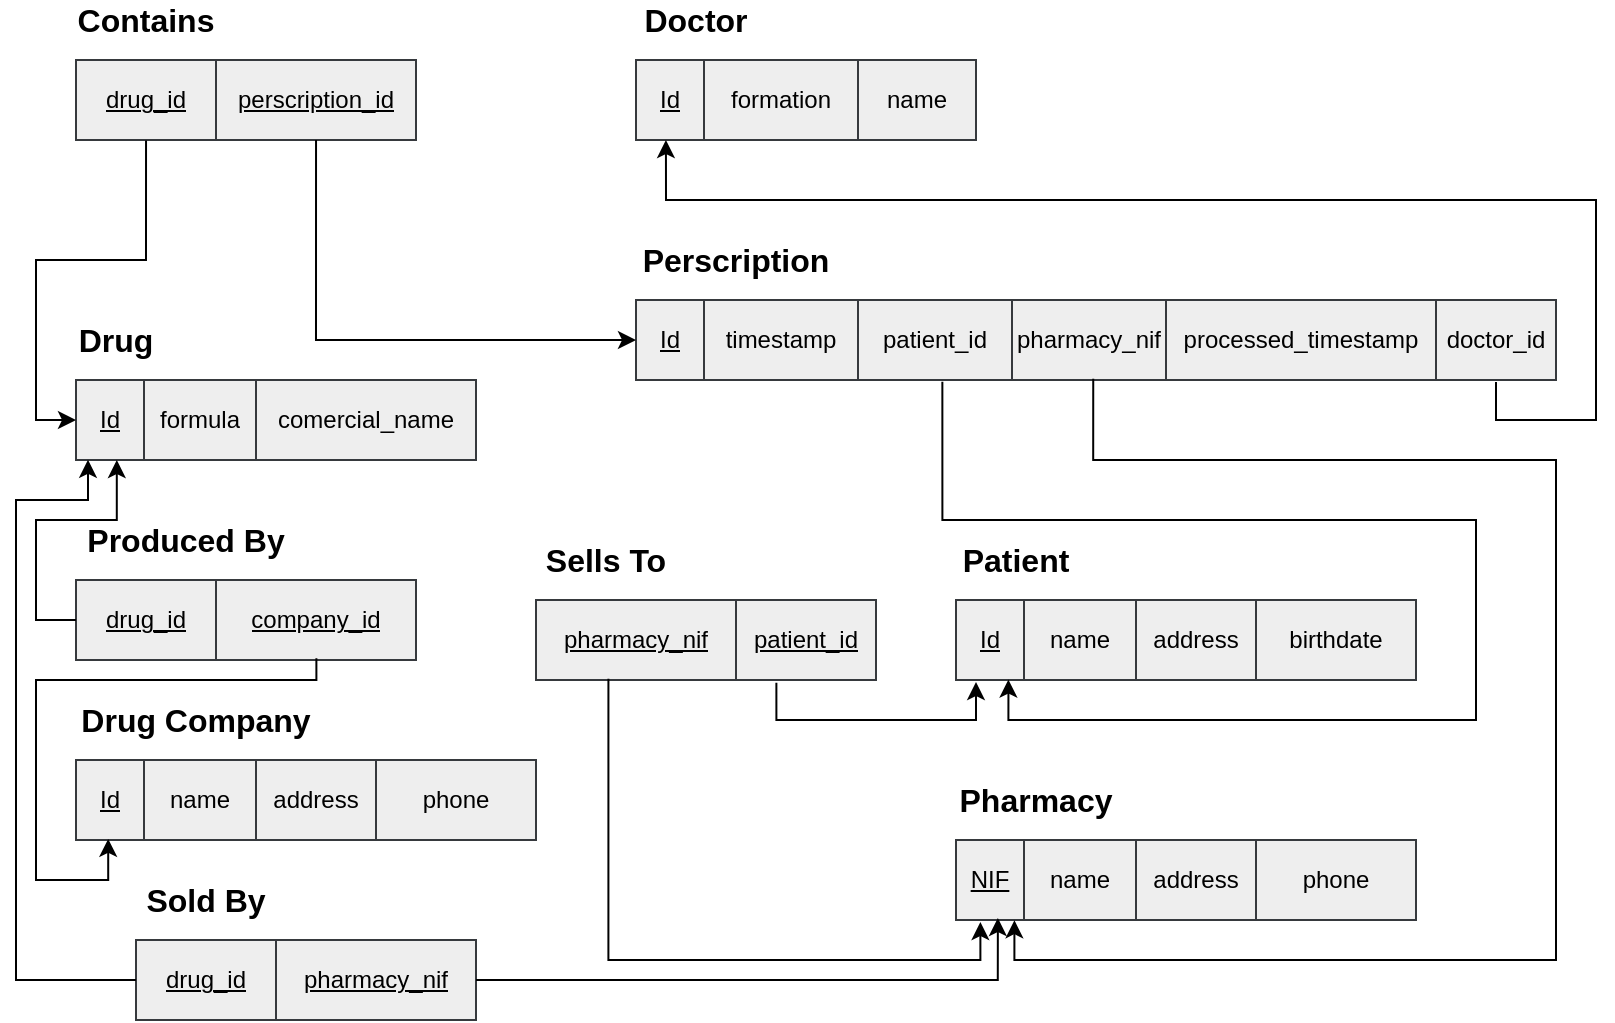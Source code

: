 <mxfile version="14.5.1" type="device"><diagram id="awQnCeHu5diEvYcB-MYF" name="Page-1"><mxGraphModel dx="302" dy="224" grid="1" gridSize="10" guides="1" tooltips="1" connect="1" arrows="1" fold="1" page="1" pageScale="1" pageWidth="827" pageHeight="600" math="0" shadow="0"><root><mxCell id="0"/><mxCell id="1" parent="0"/><mxCell id="sPOk5662qX4cxHoraNVg-1" value="" style="shape=table;html=1;whiteSpace=wrap;startSize=0;container=1;collapsible=0;childLayout=tableLayout;fillColor=#eeeeee;strokeColor=#36393d;" parent="1" vertex="1"><mxGeometry x="320" y="80" width="170" height="40" as="geometry"/></mxCell><mxCell id="sPOk5662qX4cxHoraNVg-2" value="" style="shape=partialRectangle;html=1;whiteSpace=wrap;collapsible=0;dropTarget=0;pointerEvents=0;fillColor=none;top=0;left=0;bottom=0;right=0;points=[[0,0.5],[1,0.5]];portConstraint=eastwest;" parent="sPOk5662qX4cxHoraNVg-1" vertex="1"><mxGeometry width="170" height="40" as="geometry"/></mxCell><mxCell id="sPOk5662qX4cxHoraNVg-3" value="&lt;u&gt;Id&lt;/u&gt;" style="shape=partialRectangle;html=1;whiteSpace=wrap;connectable=0;fillColor=none;top=0;left=0;bottom=0;right=0;overflow=hidden;" parent="sPOk5662qX4cxHoraNVg-2" vertex="1"><mxGeometry width="34" height="40" as="geometry"/></mxCell><mxCell id="sPOk5662qX4cxHoraNVg-4" value="formation" style="shape=partialRectangle;html=1;whiteSpace=wrap;connectable=0;fillColor=none;top=0;left=0;bottom=0;right=0;overflow=hidden;" parent="sPOk5662qX4cxHoraNVg-2" vertex="1"><mxGeometry x="34" width="77" height="40" as="geometry"/></mxCell><mxCell id="sPOk5662qX4cxHoraNVg-5" value="name" style="shape=partialRectangle;html=1;whiteSpace=wrap;connectable=0;fillColor=none;top=0;left=0;bottom=0;right=0;overflow=hidden;" parent="sPOk5662qX4cxHoraNVg-2" vertex="1"><mxGeometry x="111" width="59" height="40" as="geometry"/></mxCell><mxCell id="sPOk5662qX4cxHoraNVg-6" value="&lt;span style=&quot;font-size: 16px&quot;&gt;&lt;b&gt;Doctor&lt;/b&gt;&lt;/span&gt;" style="text;html=1;strokeColor=none;fillColor=none;align=center;verticalAlign=middle;whiteSpace=wrap;rounded=0;" parent="1" vertex="1"><mxGeometry x="320" y="50" width="60" height="20" as="geometry"/></mxCell><mxCell id="kJ5_Qsa9cfAEKe3kq9mb-2" value="" style="shape=table;html=1;whiteSpace=wrap;startSize=0;container=1;collapsible=0;childLayout=tableLayout;fillColor=#eeeeee;strokeColor=#36393d;" parent="1" vertex="1"><mxGeometry x="320" y="200" width="460" height="40" as="geometry"/></mxCell><mxCell id="kJ5_Qsa9cfAEKe3kq9mb-3" value="" style="shape=partialRectangle;html=1;whiteSpace=wrap;collapsible=0;dropTarget=0;pointerEvents=0;fillColor=none;top=0;left=0;bottom=0;right=0;points=[[0,0.5],[1,0.5]];portConstraint=eastwest;" parent="kJ5_Qsa9cfAEKe3kq9mb-2" vertex="1"><mxGeometry width="460" height="40" as="geometry"/></mxCell><mxCell id="kJ5_Qsa9cfAEKe3kq9mb-4" value="&lt;u&gt;Id&lt;/u&gt;" style="shape=partialRectangle;html=1;whiteSpace=wrap;connectable=0;fillColor=none;top=0;left=0;bottom=0;right=0;overflow=hidden;" parent="kJ5_Qsa9cfAEKe3kq9mb-3" vertex="1"><mxGeometry width="34" height="40" as="geometry"/></mxCell><mxCell id="kJ5_Qsa9cfAEKe3kq9mb-5" value="timestamp" style="shape=partialRectangle;html=1;whiteSpace=wrap;connectable=0;fillColor=none;top=0;left=0;bottom=0;right=0;overflow=hidden;" parent="kJ5_Qsa9cfAEKe3kq9mb-3" vertex="1"><mxGeometry x="34" width="77" height="40" as="geometry"/></mxCell><mxCell id="kJ5_Qsa9cfAEKe3kq9mb-35" value="patient_id" style="shape=partialRectangle;html=1;whiteSpace=wrap;connectable=0;fillColor=none;top=0;left=0;bottom=0;right=0;overflow=hidden;" parent="kJ5_Qsa9cfAEKe3kq9mb-3" vertex="1"><mxGeometry x="111" width="77" height="40" as="geometry"/></mxCell><mxCell id="kJ5_Qsa9cfAEKe3kq9mb-37" value="pharmacy_nif" style="shape=partialRectangle;html=1;whiteSpace=wrap;connectable=0;fillColor=none;top=0;left=0;bottom=0;right=0;overflow=hidden;" parent="kJ5_Qsa9cfAEKe3kq9mb-3" vertex="1"><mxGeometry x="188" width="77" height="40" as="geometry"/></mxCell><mxCell id="kJ5_Qsa9cfAEKe3kq9mb-54" value="&lt;span&gt;processed_timestamp&lt;/span&gt;" style="shape=partialRectangle;html=1;whiteSpace=wrap;connectable=0;fillColor=none;top=0;left=0;bottom=0;right=0;overflow=hidden;" parent="kJ5_Qsa9cfAEKe3kq9mb-3" vertex="1"><mxGeometry x="265" width="135" height="40" as="geometry"/></mxCell><mxCell id="kJ5_Qsa9cfAEKe3kq9mb-55" value="doctor_id" style="shape=partialRectangle;html=1;whiteSpace=wrap;connectable=0;fillColor=none;top=0;left=0;bottom=0;right=0;overflow=hidden;" parent="kJ5_Qsa9cfAEKe3kq9mb-3" vertex="1"><mxGeometry x="400" width="60" height="40" as="geometry"/></mxCell><mxCell id="kJ5_Qsa9cfAEKe3kq9mb-7" value="&lt;span style=&quot;font-size: 16px&quot;&gt;&lt;b&gt;Perscription&lt;/b&gt;&lt;/span&gt;" style="text;html=1;strokeColor=none;fillColor=none;align=center;verticalAlign=middle;whiteSpace=wrap;rounded=0;" parent="1" vertex="1"><mxGeometry x="320" y="170" width="100" height="20" as="geometry"/></mxCell><mxCell id="kJ5_Qsa9cfAEKe3kq9mb-8" value="" style="shape=table;html=1;whiteSpace=wrap;startSize=0;container=1;collapsible=0;childLayout=tableLayout;fillColor=#eeeeee;strokeColor=#36393d;" parent="1" vertex="1"><mxGeometry x="40" y="240" width="200" height="40" as="geometry"/></mxCell><mxCell id="kJ5_Qsa9cfAEKe3kq9mb-9" value="" style="shape=partialRectangle;html=1;whiteSpace=wrap;collapsible=0;dropTarget=0;pointerEvents=0;fillColor=none;top=0;left=0;bottom=0;right=0;points=[[0,0.5],[1,0.5]];portConstraint=eastwest;" parent="kJ5_Qsa9cfAEKe3kq9mb-8" vertex="1"><mxGeometry width="200" height="40" as="geometry"/></mxCell><mxCell id="kJ5_Qsa9cfAEKe3kq9mb-10" value="&lt;u&gt;Id&lt;/u&gt;" style="shape=partialRectangle;html=1;whiteSpace=wrap;connectable=0;fillColor=none;top=0;left=0;bottom=0;right=0;overflow=hidden;" parent="kJ5_Qsa9cfAEKe3kq9mb-9" vertex="1"><mxGeometry width="34" height="40" as="geometry"/></mxCell><mxCell id="kJ5_Qsa9cfAEKe3kq9mb-11" value="formula" style="shape=partialRectangle;html=1;whiteSpace=wrap;connectable=0;fillColor=none;top=0;left=0;bottom=0;right=0;overflow=hidden;" parent="kJ5_Qsa9cfAEKe3kq9mb-9" vertex="1"><mxGeometry x="34" width="56" height="40" as="geometry"/></mxCell><mxCell id="kJ5_Qsa9cfAEKe3kq9mb-13" value="comercial_name" style="shape=partialRectangle;html=1;whiteSpace=wrap;connectable=0;fillColor=none;top=0;left=0;bottom=0;right=0;overflow=hidden;" parent="kJ5_Qsa9cfAEKe3kq9mb-9" vertex="1"><mxGeometry x="90" width="110" height="40" as="geometry"/></mxCell><mxCell id="kJ5_Qsa9cfAEKe3kq9mb-12" value="&lt;span style=&quot;font-size: 16px&quot;&gt;&lt;b&gt;Drug&lt;/b&gt;&lt;/span&gt;" style="text;html=1;strokeColor=none;fillColor=none;align=center;verticalAlign=middle;whiteSpace=wrap;rounded=0;" parent="1" vertex="1"><mxGeometry x="40" y="210" width="40" height="20" as="geometry"/></mxCell><mxCell id="kJ5_Qsa9cfAEKe3kq9mb-14" value="" style="shape=table;html=1;whiteSpace=wrap;startSize=0;container=1;collapsible=0;childLayout=tableLayout;fillColor=#eeeeee;strokeColor=#36393d;" parent="1" vertex="1"><mxGeometry x="40" y="430" width="230" height="40" as="geometry"/></mxCell><mxCell id="kJ5_Qsa9cfAEKe3kq9mb-15" value="" style="shape=partialRectangle;html=1;whiteSpace=wrap;collapsible=0;dropTarget=0;pointerEvents=0;fillColor=none;top=0;left=0;bottom=0;right=0;points=[[0,0.5],[1,0.5]];portConstraint=eastwest;" parent="kJ5_Qsa9cfAEKe3kq9mb-14" vertex="1"><mxGeometry width="230" height="40" as="geometry"/></mxCell><mxCell id="kJ5_Qsa9cfAEKe3kq9mb-16" value="&lt;u&gt;Id&lt;/u&gt;" style="shape=partialRectangle;html=1;whiteSpace=wrap;connectable=0;fillColor=none;top=0;left=0;bottom=0;right=0;overflow=hidden;" parent="kJ5_Qsa9cfAEKe3kq9mb-15" vertex="1"><mxGeometry width="34" height="40" as="geometry"/></mxCell><mxCell id="kJ5_Qsa9cfAEKe3kq9mb-17" value="name" style="shape=partialRectangle;html=1;whiteSpace=wrap;connectable=0;fillColor=none;top=0;left=0;bottom=0;right=0;overflow=hidden;" parent="kJ5_Qsa9cfAEKe3kq9mb-15" vertex="1"><mxGeometry x="34" width="56" height="40" as="geometry"/></mxCell><mxCell id="kJ5_Qsa9cfAEKe3kq9mb-18" value="address" style="shape=partialRectangle;html=1;whiteSpace=wrap;connectable=0;fillColor=none;top=0;left=0;bottom=0;right=0;overflow=hidden;" parent="kJ5_Qsa9cfAEKe3kq9mb-15" vertex="1"><mxGeometry x="90" width="60" height="40" as="geometry"/></mxCell><mxCell id="kJ5_Qsa9cfAEKe3kq9mb-20" value="phone" style="shape=partialRectangle;html=1;whiteSpace=wrap;connectable=0;fillColor=none;top=0;left=0;bottom=0;right=0;overflow=hidden;" parent="kJ5_Qsa9cfAEKe3kq9mb-15" vertex="1"><mxGeometry x="150" width="80" height="40" as="geometry"/></mxCell><mxCell id="kJ5_Qsa9cfAEKe3kq9mb-19" value="&lt;span style=&quot;font-size: 16px&quot;&gt;&lt;b&gt;Drug Company&lt;/b&gt;&lt;/span&gt;" style="text;html=1;strokeColor=none;fillColor=none;align=center;verticalAlign=middle;whiteSpace=wrap;rounded=0;" parent="1" vertex="1"><mxGeometry x="40" y="400" width="120" height="20" as="geometry"/></mxCell><mxCell id="kJ5_Qsa9cfAEKe3kq9mb-21" value="" style="shape=table;html=1;whiteSpace=wrap;startSize=0;container=1;collapsible=0;childLayout=tableLayout;fillColor=#eeeeee;strokeColor=#36393d;" parent="1" vertex="1"><mxGeometry x="480" y="470" width="230" height="40" as="geometry"/></mxCell><mxCell id="kJ5_Qsa9cfAEKe3kq9mb-22" value="" style="shape=partialRectangle;html=1;whiteSpace=wrap;collapsible=0;dropTarget=0;pointerEvents=0;fillColor=none;top=0;left=0;bottom=0;right=0;points=[[0,0.5],[1,0.5]];portConstraint=eastwest;" parent="kJ5_Qsa9cfAEKe3kq9mb-21" vertex="1"><mxGeometry width="230" height="40" as="geometry"/></mxCell><mxCell id="kJ5_Qsa9cfAEKe3kq9mb-23" value="&lt;u&gt;NIF&lt;/u&gt;" style="shape=partialRectangle;html=1;whiteSpace=wrap;connectable=0;fillColor=none;top=0;left=0;bottom=0;right=0;overflow=hidden;" parent="kJ5_Qsa9cfAEKe3kq9mb-22" vertex="1"><mxGeometry width="34" height="40" as="geometry"/></mxCell><mxCell id="kJ5_Qsa9cfAEKe3kq9mb-24" value="name" style="shape=partialRectangle;html=1;whiteSpace=wrap;connectable=0;fillColor=none;top=0;left=0;bottom=0;right=0;overflow=hidden;" parent="kJ5_Qsa9cfAEKe3kq9mb-22" vertex="1"><mxGeometry x="34" width="56" height="40" as="geometry"/></mxCell><mxCell id="kJ5_Qsa9cfAEKe3kq9mb-25" value="address" style="shape=partialRectangle;html=1;whiteSpace=wrap;connectable=0;fillColor=none;top=0;left=0;bottom=0;right=0;overflow=hidden;" parent="kJ5_Qsa9cfAEKe3kq9mb-22" vertex="1"><mxGeometry x="90" width="60" height="40" as="geometry"/></mxCell><mxCell id="kJ5_Qsa9cfAEKe3kq9mb-26" value="phone" style="shape=partialRectangle;html=1;whiteSpace=wrap;connectable=0;fillColor=none;top=0;left=0;bottom=0;right=0;overflow=hidden;" parent="kJ5_Qsa9cfAEKe3kq9mb-22" vertex="1"><mxGeometry x="150" width="80" height="40" as="geometry"/></mxCell><mxCell id="kJ5_Qsa9cfAEKe3kq9mb-27" value="&lt;span style=&quot;font-size: 16px&quot;&gt;&lt;b&gt;Pharmacy&lt;/b&gt;&lt;/span&gt;" style="text;html=1;strokeColor=none;fillColor=none;align=center;verticalAlign=middle;whiteSpace=wrap;rounded=0;" parent="1" vertex="1"><mxGeometry x="480" y="440" width="80" height="20" as="geometry"/></mxCell><mxCell id="kJ5_Qsa9cfAEKe3kq9mb-28" value="" style="shape=table;html=1;whiteSpace=wrap;startSize=0;container=1;collapsible=0;childLayout=tableLayout;fillColor=#eeeeee;strokeColor=#36393d;" parent="1" vertex="1"><mxGeometry x="480" y="350" width="230" height="40" as="geometry"/></mxCell><mxCell id="kJ5_Qsa9cfAEKe3kq9mb-29" value="" style="shape=partialRectangle;html=1;whiteSpace=wrap;collapsible=0;dropTarget=0;pointerEvents=0;fillColor=none;top=0;left=0;bottom=0;right=0;points=[[0,0.5],[1,0.5]];portConstraint=eastwest;" parent="kJ5_Qsa9cfAEKe3kq9mb-28" vertex="1"><mxGeometry width="230" height="40" as="geometry"/></mxCell><mxCell id="kJ5_Qsa9cfAEKe3kq9mb-30" value="&lt;u&gt;Id&lt;/u&gt;" style="shape=partialRectangle;html=1;whiteSpace=wrap;connectable=0;fillColor=none;top=0;left=0;bottom=0;right=0;overflow=hidden;" parent="kJ5_Qsa9cfAEKe3kq9mb-29" vertex="1"><mxGeometry width="34" height="40" as="geometry"/></mxCell><mxCell id="kJ5_Qsa9cfAEKe3kq9mb-31" value="name" style="shape=partialRectangle;html=1;whiteSpace=wrap;connectable=0;fillColor=none;top=0;left=0;bottom=0;right=0;overflow=hidden;" parent="kJ5_Qsa9cfAEKe3kq9mb-29" vertex="1"><mxGeometry x="34" width="56" height="40" as="geometry"/></mxCell><mxCell id="kJ5_Qsa9cfAEKe3kq9mb-32" value="address" style="shape=partialRectangle;html=1;whiteSpace=wrap;connectable=0;fillColor=none;top=0;left=0;bottom=0;right=0;overflow=hidden;" parent="kJ5_Qsa9cfAEKe3kq9mb-29" vertex="1"><mxGeometry x="90" width="60" height="40" as="geometry"/></mxCell><mxCell id="kJ5_Qsa9cfAEKe3kq9mb-33" value="birthdate" style="shape=partialRectangle;html=1;whiteSpace=wrap;connectable=0;fillColor=none;top=0;left=0;bottom=0;right=0;overflow=hidden;" parent="kJ5_Qsa9cfAEKe3kq9mb-29" vertex="1"><mxGeometry x="150" width="80" height="40" as="geometry"/></mxCell><mxCell id="kJ5_Qsa9cfAEKe3kq9mb-34" value="&lt;span style=&quot;font-size: 16px&quot;&gt;&lt;b&gt;Patient&lt;/b&gt;&lt;/span&gt;" style="text;html=1;strokeColor=none;fillColor=none;align=center;verticalAlign=middle;whiteSpace=wrap;rounded=0;" parent="1" vertex="1"><mxGeometry x="480" y="320" width="60" height="20" as="geometry"/></mxCell><mxCell id="kJ5_Qsa9cfAEKe3kq9mb-36" style="edgeStyle=orthogonalEdgeStyle;rounded=0;orthogonalLoop=1;jettySize=auto;html=1;exitX=0.088;exitY=1;exitDx=0;exitDy=0;exitPerimeter=0;entryX=0.088;entryY=1;entryDx=0;entryDy=0;entryPerimeter=0;" parent="1" target="sPOk5662qX4cxHoraNVg-2" edge="1"><mxGeometry relative="1" as="geometry"><Array as="points"><mxPoint x="750" y="241"/><mxPoint x="750" y="260"/><mxPoint x="800" y="260"/><mxPoint x="800" y="150"/><mxPoint x="335" y="150"/></Array><mxPoint x="750" y="241" as="sourcePoint"/></mxGeometry></mxCell><mxCell id="kJ5_Qsa9cfAEKe3kq9mb-39" value="" style="shape=table;html=1;whiteSpace=wrap;startSize=0;container=1;collapsible=0;childLayout=tableLayout;fillColor=#eeeeee;strokeColor=#36393d;" parent="1" vertex="1"><mxGeometry x="40" y="80" width="170" height="40" as="geometry"/></mxCell><mxCell id="kJ5_Qsa9cfAEKe3kq9mb-40" value="" style="shape=partialRectangle;html=1;whiteSpace=wrap;collapsible=0;dropTarget=0;pointerEvents=0;fillColor=none;top=0;left=0;bottom=0;right=0;points=[[0,0.5],[1,0.5]];portConstraint=eastwest;" parent="kJ5_Qsa9cfAEKe3kq9mb-39" vertex="1"><mxGeometry width="170" height="40" as="geometry"/></mxCell><mxCell id="kJ5_Qsa9cfAEKe3kq9mb-41" value="&lt;u&gt;drug_id&lt;/u&gt;" style="shape=partialRectangle;html=1;whiteSpace=wrap;connectable=0;fillColor=none;top=0;left=0;bottom=0;right=0;overflow=hidden;" parent="kJ5_Qsa9cfAEKe3kq9mb-40" vertex="1"><mxGeometry width="70" height="40" as="geometry"/></mxCell><mxCell id="kJ5_Qsa9cfAEKe3kq9mb-42" value="&lt;u&gt;perscription_id&lt;/u&gt;" style="shape=partialRectangle;html=1;whiteSpace=wrap;connectable=0;fillColor=none;top=0;left=0;bottom=0;right=0;overflow=hidden;" parent="kJ5_Qsa9cfAEKe3kq9mb-40" vertex="1"><mxGeometry x="70" width="100" height="40" as="geometry"/></mxCell><mxCell id="kJ5_Qsa9cfAEKe3kq9mb-44" value="&lt;span style=&quot;font-size: 16px&quot;&gt;&lt;b&gt;Contains&lt;/b&gt;&lt;/span&gt;" style="text;html=1;strokeColor=none;fillColor=none;align=center;verticalAlign=middle;whiteSpace=wrap;rounded=0;" parent="1" vertex="1"><mxGeometry x="40" y="50" width="70" height="20" as="geometry"/></mxCell><mxCell id="kJ5_Qsa9cfAEKe3kq9mb-47" value="" style="shape=table;html=1;whiteSpace=wrap;startSize=0;container=1;collapsible=0;childLayout=tableLayout;fillColor=#eeeeee;strokeColor=#36393d;" parent="1" vertex="1"><mxGeometry x="40" y="340" width="170" height="40" as="geometry"/></mxCell><mxCell id="kJ5_Qsa9cfAEKe3kq9mb-48" value="" style="shape=partialRectangle;html=1;whiteSpace=wrap;collapsible=0;dropTarget=0;pointerEvents=0;fillColor=none;top=0;left=0;bottom=0;right=0;points=[[0,0.5],[1,0.5]];portConstraint=eastwest;" parent="kJ5_Qsa9cfAEKe3kq9mb-47" vertex="1"><mxGeometry width="170" height="40" as="geometry"/></mxCell><mxCell id="kJ5_Qsa9cfAEKe3kq9mb-49" value="&lt;u&gt;drug_id&lt;/u&gt;" style="shape=partialRectangle;html=1;whiteSpace=wrap;connectable=0;fillColor=none;top=0;left=0;bottom=0;right=0;overflow=hidden;" parent="kJ5_Qsa9cfAEKe3kq9mb-48" vertex="1"><mxGeometry width="70" height="40" as="geometry"/></mxCell><mxCell id="kJ5_Qsa9cfAEKe3kq9mb-50" value="&lt;u&gt;company_id&lt;/u&gt;" style="shape=partialRectangle;html=1;whiteSpace=wrap;connectable=0;fillColor=none;top=0;left=0;bottom=0;right=0;overflow=hidden;" parent="kJ5_Qsa9cfAEKe3kq9mb-48" vertex="1"><mxGeometry x="70" width="100" height="40" as="geometry"/></mxCell><mxCell id="kJ5_Qsa9cfAEKe3kq9mb-51" value="&lt;span style=&quot;font-size: 16px&quot;&gt;&lt;b&gt;Produced By&lt;/b&gt;&lt;/span&gt;" style="text;html=1;strokeColor=none;fillColor=none;align=center;verticalAlign=middle;whiteSpace=wrap;rounded=0;" parent="1" vertex="1"><mxGeometry x="40" y="310" width="110" height="20" as="geometry"/></mxCell><mxCell id="kJ5_Qsa9cfAEKe3kq9mb-57" value="" style="shape=table;html=1;whiteSpace=wrap;startSize=0;container=1;collapsible=0;childLayout=tableLayout;fillColor=#eeeeee;strokeColor=#36393d;" parent="1" vertex="1"><mxGeometry x="270" y="350" width="170" height="40" as="geometry"/></mxCell><mxCell id="kJ5_Qsa9cfAEKe3kq9mb-58" value="" style="shape=partialRectangle;html=1;whiteSpace=wrap;collapsible=0;dropTarget=0;pointerEvents=0;fillColor=none;top=0;left=0;bottom=0;right=0;points=[[0,0.5],[1,0.5]];portConstraint=eastwest;" parent="kJ5_Qsa9cfAEKe3kq9mb-57" vertex="1"><mxGeometry width="170" height="40" as="geometry"/></mxCell><mxCell id="kJ5_Qsa9cfAEKe3kq9mb-59" value="&lt;u&gt;pharmacy_nif&lt;/u&gt;" style="shape=partialRectangle;html=1;whiteSpace=wrap;connectable=0;fillColor=none;top=0;left=0;bottom=0;right=0;overflow=hidden;" parent="kJ5_Qsa9cfAEKe3kq9mb-58" vertex="1"><mxGeometry width="100" height="40" as="geometry"/></mxCell><mxCell id="kJ5_Qsa9cfAEKe3kq9mb-60" value="&lt;u&gt;patient_id&lt;/u&gt;" style="shape=partialRectangle;html=1;whiteSpace=wrap;connectable=0;fillColor=none;top=0;left=0;bottom=0;right=0;overflow=hidden;" parent="kJ5_Qsa9cfAEKe3kq9mb-58" vertex="1"><mxGeometry x="100" width="70" height="40" as="geometry"/></mxCell><mxCell id="kJ5_Qsa9cfAEKe3kq9mb-63" style="edgeStyle=orthogonalEdgeStyle;rounded=0;orthogonalLoop=1;jettySize=auto;html=1;entryX=0.707;entryY=1.035;entryDx=0;entryDy=0;entryPerimeter=0;exitX=0.707;exitY=1.035;exitDx=0;exitDy=0;exitPerimeter=0;" parent="kJ5_Qsa9cfAEKe3kq9mb-57" source="kJ5_Qsa9cfAEKe3kq9mb-58" edge="1"><mxGeometry relative="1" as="geometry"><Array as="points"><mxPoint x="120" y="60"/><mxPoint x="220" y="60"/></Array><mxPoint x="220" y="41" as="targetPoint"/></mxGeometry></mxCell><mxCell id="kJ5_Qsa9cfAEKe3kq9mb-61" value="&lt;span style=&quot;font-size: 16px&quot;&gt;&lt;b&gt;Sells To&lt;/b&gt;&lt;/span&gt;" style="text;html=1;strokeColor=none;fillColor=none;align=center;verticalAlign=middle;whiteSpace=wrap;rounded=0;" parent="1" vertex="1"><mxGeometry x="270" y="320" width="70" height="20" as="geometry"/></mxCell><mxCell id="kJ5_Qsa9cfAEKe3kq9mb-38" style="edgeStyle=orthogonalEdgeStyle;rounded=0;orthogonalLoop=1;jettySize=auto;html=1;exitX=0.333;exitY=1.021;exitDx=0;exitDy=0;exitPerimeter=0;entryX=0.114;entryY=0.995;entryDx=0;entryDy=0;entryPerimeter=0;" parent="1" source="kJ5_Qsa9cfAEKe3kq9mb-3" target="kJ5_Qsa9cfAEKe3kq9mb-29" edge="1"><mxGeometry relative="1" as="geometry"><Array as="points"><mxPoint x="473" y="310"/><mxPoint x="740" y="310"/><mxPoint x="740" y="410"/><mxPoint x="506" y="410"/></Array><mxPoint x="610" y="280" as="sourcePoint"/></mxGeometry></mxCell><mxCell id="kJ5_Qsa9cfAEKe3kq9mb-45" style="edgeStyle=orthogonalEdgeStyle;rounded=0;orthogonalLoop=1;jettySize=auto;html=1;exitX=0.706;exitY=1;exitDx=0;exitDy=0;entryX=0;entryY=0.5;entryDx=0;entryDy=0;exitPerimeter=0;" parent="1" source="kJ5_Qsa9cfAEKe3kq9mb-40" target="kJ5_Qsa9cfAEKe3kq9mb-3" edge="1"><mxGeometry relative="1" as="geometry"/></mxCell><mxCell id="kJ5_Qsa9cfAEKe3kq9mb-46" style="edgeStyle=orthogonalEdgeStyle;rounded=0;orthogonalLoop=1;jettySize=auto;html=1;exitX=0.206;exitY=1.007;exitDx=0;exitDy=0;entryX=0;entryY=0.5;entryDx=0;entryDy=0;exitPerimeter=0;" parent="1" source="kJ5_Qsa9cfAEKe3kq9mb-40" target="kJ5_Qsa9cfAEKe3kq9mb-9" edge="1"><mxGeometry relative="1" as="geometry"><Array as="points"><mxPoint x="75" y="180"/><mxPoint x="20" y="180"/><mxPoint x="20" y="260"/></Array></mxGeometry></mxCell><mxCell id="kJ5_Qsa9cfAEKe3kq9mb-52" style="edgeStyle=orthogonalEdgeStyle;rounded=0;orthogonalLoop=1;jettySize=auto;html=1;entryX=0.102;entryY=1;entryDx=0;entryDy=0;entryPerimeter=0;" parent="1" source="kJ5_Qsa9cfAEKe3kq9mb-48" target="kJ5_Qsa9cfAEKe3kq9mb-9" edge="1"><mxGeometry relative="1" as="geometry"><Array as="points"><mxPoint x="20" y="360"/><mxPoint x="20" y="310"/><mxPoint x="60" y="310"/></Array></mxGeometry></mxCell><mxCell id="kJ5_Qsa9cfAEKe3kq9mb-53" style="edgeStyle=orthogonalEdgeStyle;rounded=0;orthogonalLoop=1;jettySize=auto;html=1;exitX=0.707;exitY=0.979;exitDx=0;exitDy=0;entryX=0.07;entryY=0.986;entryDx=0;entryDy=0;entryPerimeter=0;exitPerimeter=0;" parent="1" source="kJ5_Qsa9cfAEKe3kq9mb-48" target="kJ5_Qsa9cfAEKe3kq9mb-15" edge="1"><mxGeometry relative="1" as="geometry"><Array as="points"><mxPoint x="160" y="390"/><mxPoint x="20" y="390"/><mxPoint x="20" y="490"/><mxPoint x="56" y="490"/></Array></mxGeometry></mxCell><mxCell id="kJ5_Qsa9cfAEKe3kq9mb-56" style="edgeStyle=orthogonalEdgeStyle;rounded=0;orthogonalLoop=1;jettySize=auto;html=1;exitX=0.497;exitY=0.983;exitDx=0;exitDy=0;entryX=0.127;entryY=1.003;entryDx=0;entryDy=0;entryPerimeter=0;exitPerimeter=0;" parent="1" source="kJ5_Qsa9cfAEKe3kq9mb-3" target="kJ5_Qsa9cfAEKe3kq9mb-22" edge="1"><mxGeometry relative="1" as="geometry"><Array as="points"><mxPoint x="549" y="280"/><mxPoint x="780" y="280"/><mxPoint x="780" y="530"/><mxPoint x="509" y="530"/></Array><mxPoint x="677.58" y="280.6" as="sourcePoint"/></mxGeometry></mxCell><mxCell id="kJ5_Qsa9cfAEKe3kq9mb-62" style="edgeStyle=orthogonalEdgeStyle;rounded=0;orthogonalLoop=1;jettySize=auto;html=1;exitX=0.213;exitY=0.985;exitDx=0;exitDy=0;entryX=0.053;entryY=1.025;entryDx=0;entryDy=0;entryPerimeter=0;exitPerimeter=0;" parent="1" source="kJ5_Qsa9cfAEKe3kq9mb-58" target="kJ5_Qsa9cfAEKe3kq9mb-22" edge="1"><mxGeometry relative="1" as="geometry"><Array as="points"><mxPoint x="306" y="530"/><mxPoint x="492" y="530"/></Array><mxPoint x="400" y="470" as="sourcePoint"/></mxGeometry></mxCell><mxCell id="gd3vbW7qOcyXm-oYy0rO-1" value="" style="shape=table;html=1;whiteSpace=wrap;startSize=0;container=1;collapsible=0;childLayout=tableLayout;fillColor=#eeeeee;strokeColor=#36393d;" vertex="1" parent="1"><mxGeometry x="70" y="520" width="170" height="40" as="geometry"/></mxCell><mxCell id="gd3vbW7qOcyXm-oYy0rO-2" value="" style="shape=partialRectangle;html=1;whiteSpace=wrap;collapsible=0;dropTarget=0;pointerEvents=0;fillColor=none;top=0;left=0;bottom=0;right=0;points=[[0,0.5],[1,0.5]];portConstraint=eastwest;" vertex="1" parent="gd3vbW7qOcyXm-oYy0rO-1"><mxGeometry width="170" height="40" as="geometry"/></mxCell><mxCell id="gd3vbW7qOcyXm-oYy0rO-3" value="&lt;u&gt;drug_id&lt;/u&gt;" style="shape=partialRectangle;html=1;whiteSpace=wrap;connectable=0;fillColor=none;top=0;left=0;bottom=0;right=0;overflow=hidden;" vertex="1" parent="gd3vbW7qOcyXm-oYy0rO-2"><mxGeometry width="70" height="40" as="geometry"/></mxCell><mxCell id="gd3vbW7qOcyXm-oYy0rO-4" value="&lt;u&gt;pharmacy_nif&lt;/u&gt;" style="shape=partialRectangle;html=1;whiteSpace=wrap;connectable=0;fillColor=none;top=0;left=0;bottom=0;right=0;overflow=hidden;" vertex="1" parent="gd3vbW7qOcyXm-oYy0rO-2"><mxGeometry x="70" width="100" height="40" as="geometry"/></mxCell><mxCell id="gd3vbW7qOcyXm-oYy0rO-6" value="&lt;span style=&quot;font-size: 16px&quot;&gt;&lt;b&gt;Sold By&lt;/b&gt;&lt;/span&gt;" style="text;html=1;strokeColor=none;fillColor=none;align=center;verticalAlign=middle;whiteSpace=wrap;rounded=0;" vertex="1" parent="1"><mxGeometry x="70" y="490" width="70" height="20" as="geometry"/></mxCell><mxCell id="gd3vbW7qOcyXm-oYy0rO-7" style="edgeStyle=orthogonalEdgeStyle;rounded=0;orthogonalLoop=1;jettySize=auto;html=1;exitX=1;exitY=0.5;exitDx=0;exitDy=0;entryX=0.091;entryY=0.975;entryDx=0;entryDy=0;entryPerimeter=0;" edge="1" parent="1" source="gd3vbW7qOcyXm-oYy0rO-2" target="kJ5_Qsa9cfAEKe3kq9mb-22"><mxGeometry relative="1" as="geometry"/></mxCell><mxCell id="gd3vbW7qOcyXm-oYy0rO-8" style="edgeStyle=orthogonalEdgeStyle;rounded=0;orthogonalLoop=1;jettySize=auto;html=1;exitX=0;exitY=0.5;exitDx=0;exitDy=0;entryX=0.029;entryY=0.997;entryDx=0;entryDy=0;entryPerimeter=0;" edge="1" parent="1" source="gd3vbW7qOcyXm-oYy0rO-2" target="kJ5_Qsa9cfAEKe3kq9mb-9"><mxGeometry relative="1" as="geometry"><Array as="points"><mxPoint x="10" y="540"/><mxPoint x="10" y="300"/><mxPoint x="46" y="300"/><mxPoint x="46" y="280"/></Array></mxGeometry></mxCell></root></mxGraphModel></diagram></mxfile>
